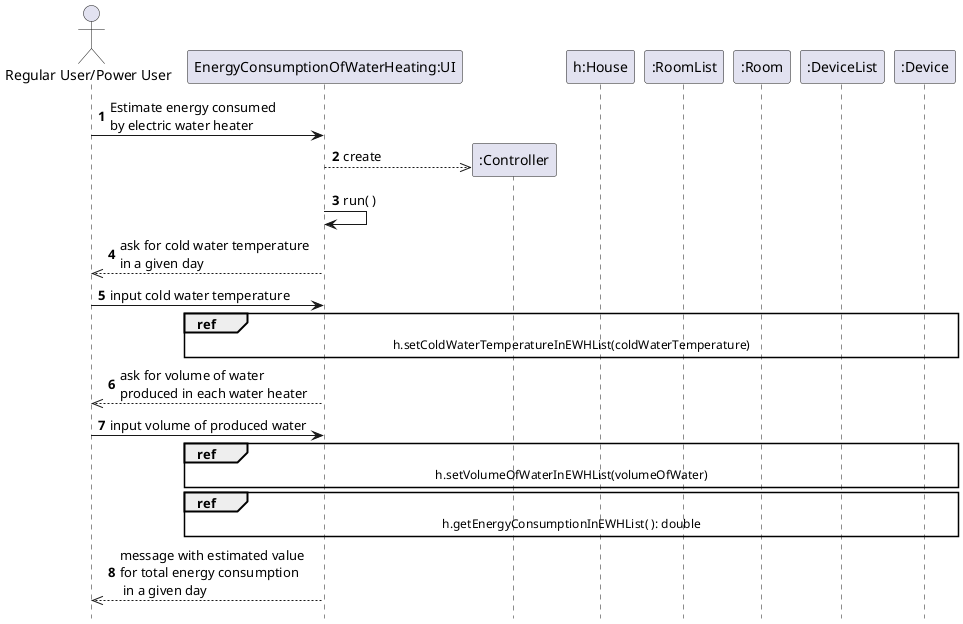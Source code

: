 @startuml
autonumber
hidefootbox

actor "Regular User/Power User"

'== INITIALIZATION ==

"Regular User/Power User" -> "EnergyConsumptionOfWaterHeating:UI": Estimate energy consumed\nby electric water heater
create ":Controller"
"EnergyConsumptionOfWaterHeating:UI" -->> ":Controller": create

"EnergyConsumptionOfWaterHeating:UI" -> "EnergyConsumptionOfWaterHeating:UI": run( )



'== COLD WATER TEMPERATURE ==

"EnergyConsumptionOfWaterHeating:UI" -->> "Regular User/Power User": ask for cold water temperature\nin a given day
"Regular User/Power User" -> "EnergyConsumptionOfWaterHeating:UI": input cold water temperature
ref over "EnergyConsumptionOfWaterHeating:UI",":Controller", "h:House", ":RoomList", ":Room", ":DeviceList",":Device": h.setColdWaterTemperatureInEWHList(coldWaterTemperature)


'== VOLUME OF WATER PRODUCED ==

"EnergyConsumptionOfWaterHeating:UI" -->> "Regular User/Power User": ask for volume of water\nproduced in each water heater
"Regular User/Power User" -> "EnergyConsumptionOfWaterHeating:UI": input volume of produced water
ref over "EnergyConsumptionOfWaterHeating:UI",":Controller","h:House",":RoomList",":Room",":DeviceList",":Device": h.setVolumeOfWaterInEWHList(volumeOfWater)



'== ENERGY CONSUMPTION ==

ref over "EnergyConsumptionOfWaterHeating:UI", ":Controller","h:House",":RoomList",":Room",":DeviceList",":Device":  h.getEnergyConsumptionInEWHList( ): double


'== FINAL MESSAGE ==

"EnergyConsumptionOfWaterHeating:UI" -->> "Regular User/Power User": message with estimated value\nfor total energy consumption\n in a given day



@enduml